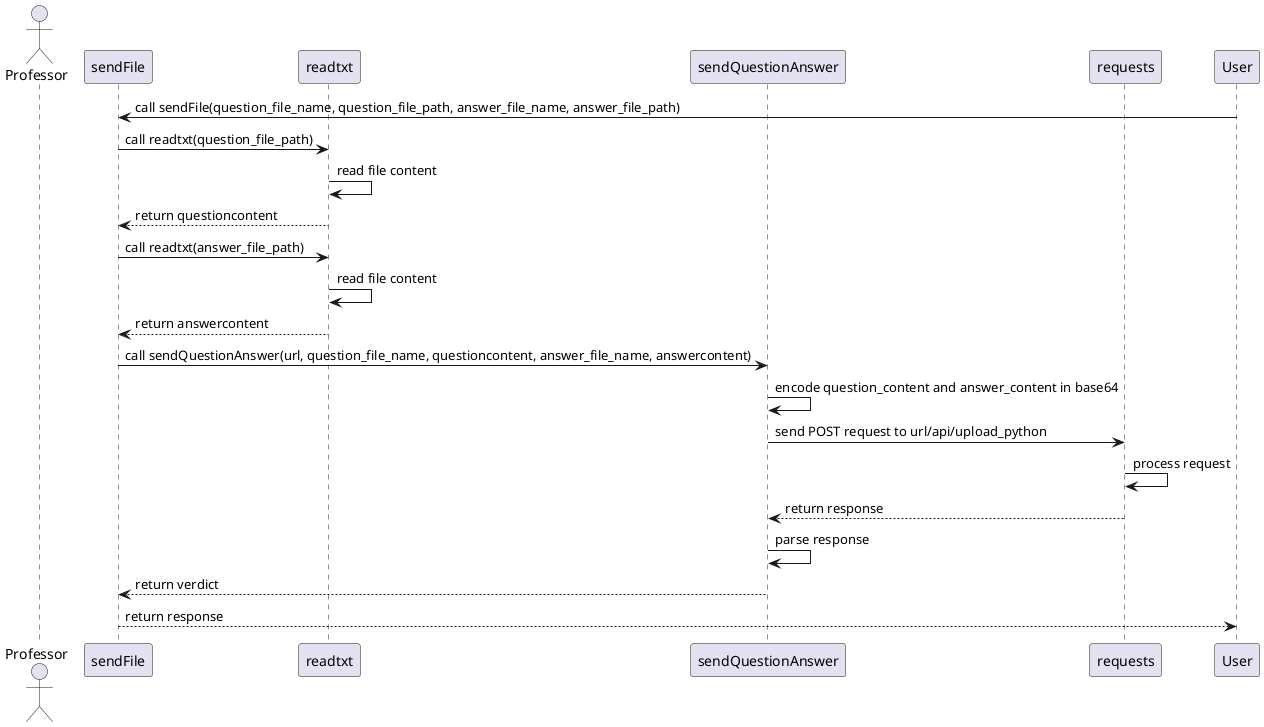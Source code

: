 @startuml
actor Professor
participant sendFile
participant readtxt
participant sendQuestionAnswer
participant requests

User -> sendFile: call sendFile(question_file_name, question_file_path, answer_file_name, answer_file_path)
sendFile -> readtxt: call readtxt(question_file_path)
readtxt -> readtxt: read file content
readtxt --> sendFile: return questioncontent

sendFile -> readtxt: call readtxt(answer_file_path)
readtxt -> readtxt: read file content
readtxt --> sendFile: return answercontent

sendFile -> sendQuestionAnswer: call sendQuestionAnswer(url, question_file_name, questioncontent, answer_file_name, answercontent)
sendQuestionAnswer -> sendQuestionAnswer: encode question_content and answer_content in base64

sendQuestionAnswer -> requests: send POST request to url/api/upload_python
requests -> requests: process request
requests --> sendQuestionAnswer: return response

sendQuestionAnswer -> sendQuestionAnswer: parse response
sendQuestionAnswer --> sendFile: return verdict

sendFile --> User: return response

@enduml
